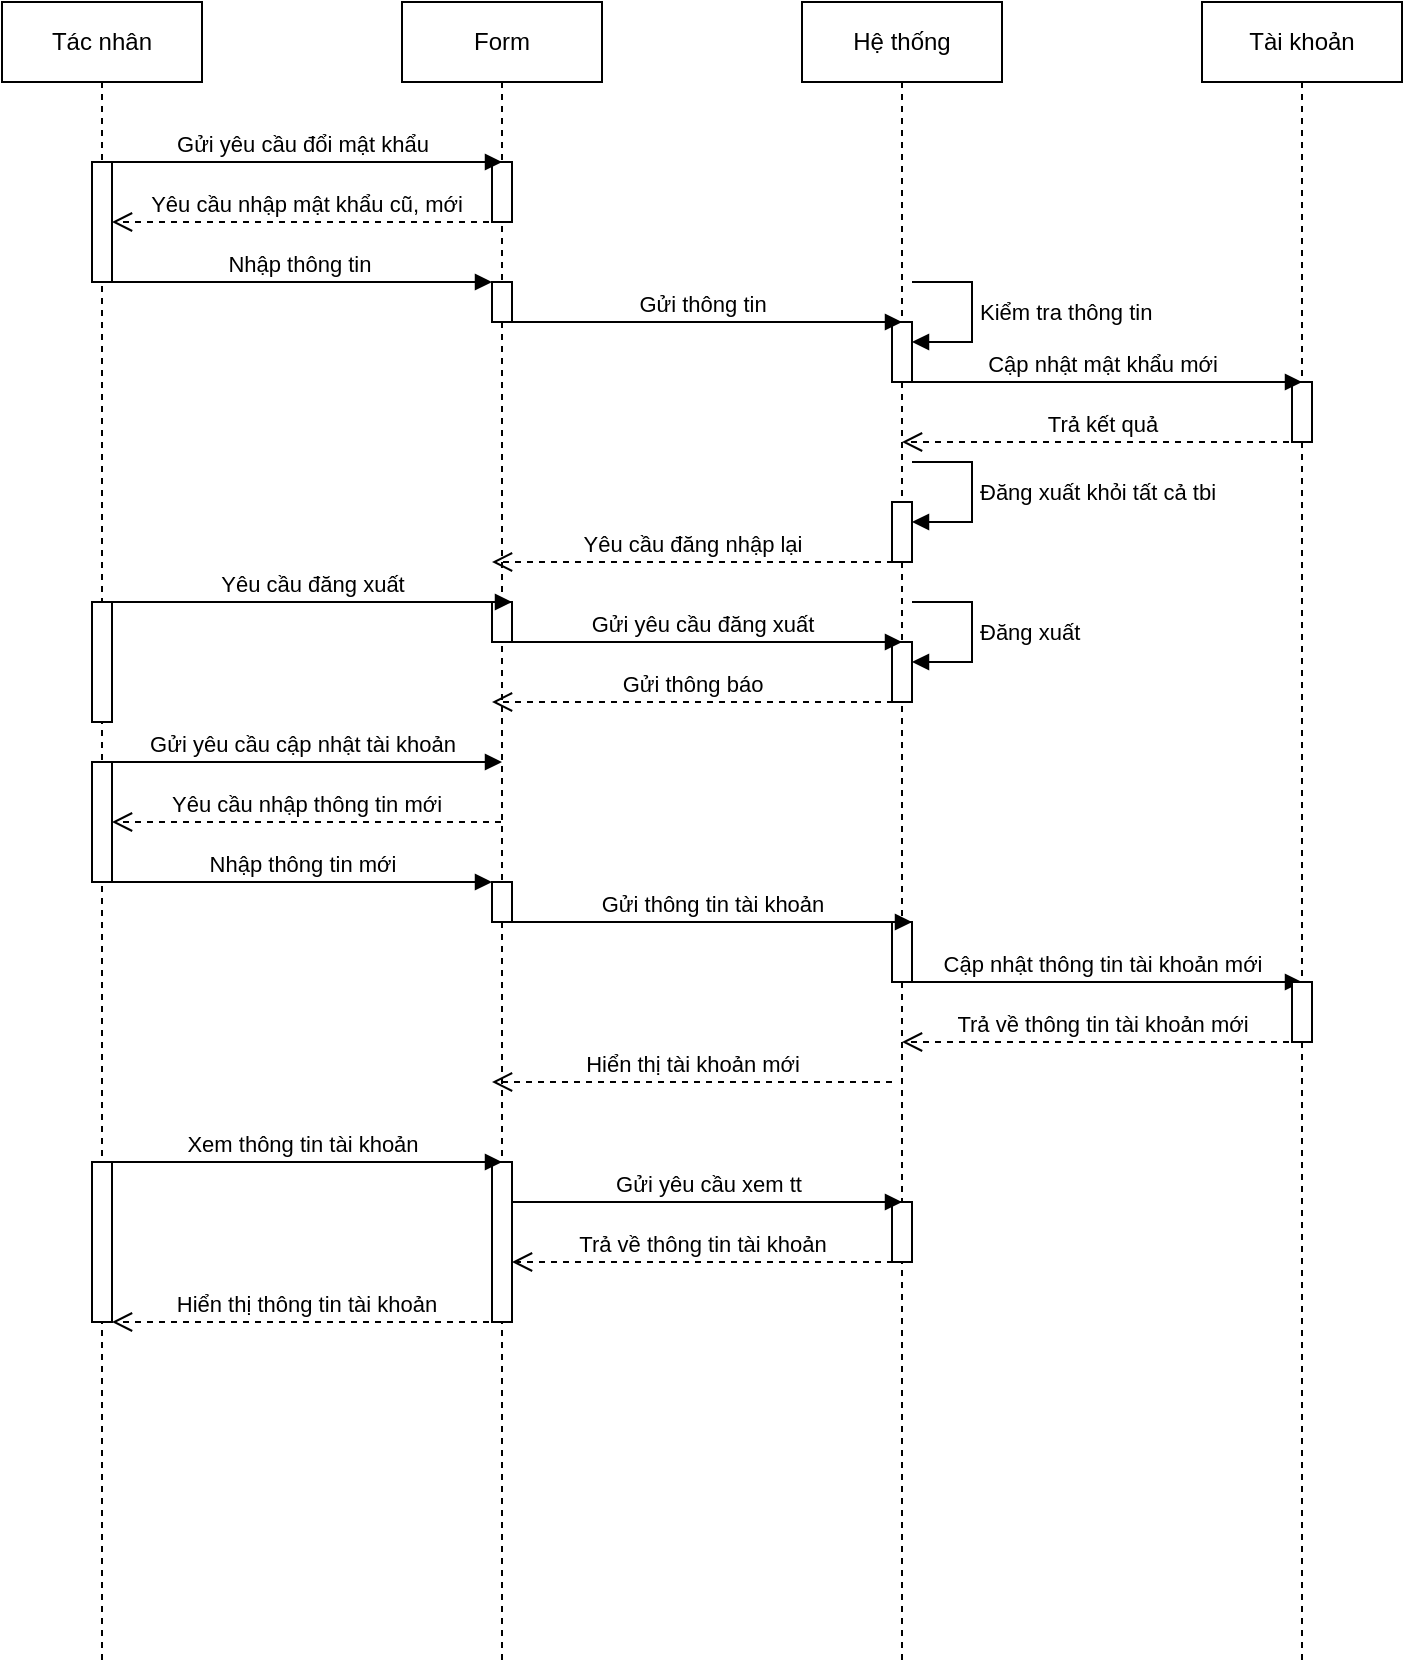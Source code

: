 <mxfile version="22.0.8" type="device">
  <diagram name="Page-1" id="h7CEF9SMJJgg9eoyBVM9">
    <mxGraphModel dx="872" dy="465" grid="1" gridSize="10" guides="1" tooltips="1" connect="1" arrows="1" fold="1" page="1" pageScale="1" pageWidth="850" pageHeight="1100" math="0" shadow="0">
      <root>
        <mxCell id="0" />
        <mxCell id="1" parent="0" />
        <mxCell id="7nB44WFUHeRo35Srxh8a-1" value="Tác nhân" style="shape=umlLifeline;perimeter=lifelinePerimeter;whiteSpace=wrap;html=1;container=1;dropTarget=0;collapsible=0;recursiveResize=0;outlineConnect=0;portConstraint=eastwest;newEdgeStyle={&quot;curved&quot;:0,&quot;rounded&quot;:0};" vertex="1" parent="1">
          <mxGeometry x="40" y="60" width="100" height="830" as="geometry" />
        </mxCell>
        <mxCell id="7nB44WFUHeRo35Srxh8a-2" value="" style="html=1;points=[[0,0,0,0,5],[0,1,0,0,-5],[1,0,0,0,5],[1,1,0,0,-5]];perimeter=orthogonalPerimeter;outlineConnect=0;targetShapes=umlLifeline;portConstraint=eastwest;newEdgeStyle={&quot;curved&quot;:0,&quot;rounded&quot;:0};" vertex="1" parent="7nB44WFUHeRo35Srxh8a-1">
          <mxGeometry x="45" y="80" width="10" height="60" as="geometry" />
        </mxCell>
        <mxCell id="7nB44WFUHeRo35Srxh8a-53" value="" style="html=1;points=[[0,0,0,0,5],[0,1,0,0,-5],[1,0,0,0,5],[1,1,0,0,-5]];perimeter=orthogonalPerimeter;outlineConnect=0;targetShapes=umlLifeline;portConstraint=eastwest;newEdgeStyle={&quot;curved&quot;:0,&quot;rounded&quot;:0};" vertex="1" parent="7nB44WFUHeRo35Srxh8a-1">
          <mxGeometry x="45" y="300" width="10" height="60" as="geometry" />
        </mxCell>
        <mxCell id="7nB44WFUHeRo35Srxh8a-4" value="Form" style="shape=umlLifeline;perimeter=lifelinePerimeter;whiteSpace=wrap;html=1;container=1;dropTarget=0;collapsible=0;recursiveResize=0;outlineConnect=0;portConstraint=eastwest;newEdgeStyle={&quot;curved&quot;:0,&quot;rounded&quot;:0};" vertex="1" parent="1">
          <mxGeometry x="240" y="60" width="100" height="830" as="geometry" />
        </mxCell>
        <mxCell id="7nB44WFUHeRo35Srxh8a-5" value="" style="html=1;points=[[0,0,0,0,5],[0,1,0,0,-5],[1,0,0,0,5],[1,1,0,0,-5]];perimeter=orthogonalPerimeter;outlineConnect=0;targetShapes=umlLifeline;portConstraint=eastwest;newEdgeStyle={&quot;curved&quot;:0,&quot;rounded&quot;:0};" vertex="1" parent="7nB44WFUHeRo35Srxh8a-4">
          <mxGeometry x="45" y="80" width="10" height="30" as="geometry" />
        </mxCell>
        <mxCell id="7nB44WFUHeRo35Srxh8a-6" value="" style="html=1;points=[[0,0,0,0,5],[0,1,0,0,-5],[1,0,0,0,5],[1,1,0,0,-5]];perimeter=orthogonalPerimeter;outlineConnect=0;targetShapes=umlLifeline;portConstraint=eastwest;newEdgeStyle={&quot;curved&quot;:0,&quot;rounded&quot;:0};" vertex="1" parent="7nB44WFUHeRo35Srxh8a-4">
          <mxGeometry x="45" y="140" width="10" height="20" as="geometry" />
        </mxCell>
        <mxCell id="7nB44WFUHeRo35Srxh8a-55" value="" style="html=1;points=[[0,0,0,0,5],[0,1,0,0,-5],[1,0,0,0,5],[1,1,0,0,-5]];perimeter=orthogonalPerimeter;outlineConnect=0;targetShapes=umlLifeline;portConstraint=eastwest;newEdgeStyle={&quot;curved&quot;:0,&quot;rounded&quot;:0};" vertex="1" parent="7nB44WFUHeRo35Srxh8a-4">
          <mxGeometry x="45" y="300" width="10" height="20" as="geometry" />
        </mxCell>
        <mxCell id="7nB44WFUHeRo35Srxh8a-44" value="" style="html=1;points=[[0,0,0,0,5],[0,1,0,0,-5],[1,0,0,0,5],[1,1,0,0,-5]];perimeter=orthogonalPerimeter;outlineConnect=0;targetShapes=umlLifeline;portConstraint=eastwest;newEdgeStyle={&quot;curved&quot;:0,&quot;rounded&quot;:0};" vertex="1" parent="7nB44WFUHeRo35Srxh8a-4">
          <mxGeometry x="45" y="580" width="10" height="80" as="geometry" />
        </mxCell>
        <mxCell id="7nB44WFUHeRo35Srxh8a-8" value="Hệ thống" style="shape=umlLifeline;perimeter=lifelinePerimeter;whiteSpace=wrap;html=1;container=1;dropTarget=0;collapsible=0;recursiveResize=0;outlineConnect=0;portConstraint=eastwest;newEdgeStyle={&quot;curved&quot;:0,&quot;rounded&quot;:0};" vertex="1" parent="1">
          <mxGeometry x="440" y="60" width="100" height="830" as="geometry" />
        </mxCell>
        <mxCell id="7nB44WFUHeRo35Srxh8a-9" value="" style="html=1;points=[[0,0,0,0,5],[0,1,0,0,-5],[1,0,0,0,5],[1,1,0,0,-5]];perimeter=orthogonalPerimeter;outlineConnect=0;targetShapes=umlLifeline;portConstraint=eastwest;newEdgeStyle={&quot;curved&quot;:0,&quot;rounded&quot;:0};" vertex="1" parent="7nB44WFUHeRo35Srxh8a-8">
          <mxGeometry x="45" y="160" width="10" height="30" as="geometry" />
        </mxCell>
        <mxCell id="7nB44WFUHeRo35Srxh8a-10" value="Kiểm tra thông tin" style="html=1;align=left;spacingLeft=2;endArrow=block;rounded=0;edgeStyle=orthogonalEdgeStyle;curved=0;rounded=0;" edge="1" parent="7nB44WFUHeRo35Srxh8a-8" target="7nB44WFUHeRo35Srxh8a-9">
          <mxGeometry relative="1" as="geometry">
            <mxPoint x="55" y="140" as="sourcePoint" />
            <Array as="points">
              <mxPoint x="85" y="170" />
            </Array>
          </mxGeometry>
        </mxCell>
        <mxCell id="7nB44WFUHeRo35Srxh8a-12" value="" style="html=1;points=[[0,0,0,0,5],[0,1,0,0,-5],[1,0,0,0,5],[1,1,0,0,-5]];perimeter=orthogonalPerimeter;outlineConnect=0;targetShapes=umlLifeline;portConstraint=eastwest;newEdgeStyle={&quot;curved&quot;:0,&quot;rounded&quot;:0};" vertex="1" parent="7nB44WFUHeRo35Srxh8a-8">
          <mxGeometry x="45" y="460" width="10" height="30" as="geometry" />
        </mxCell>
        <mxCell id="7nB44WFUHeRo35Srxh8a-14" value="Gửi yêu cầu cập nhật tài khoản" style="html=1;verticalAlign=bottom;endArrow=block;curved=0;rounded=0;" edge="1" parent="7nB44WFUHeRo35Srxh8a-8">
          <mxGeometry width="80" relative="1" as="geometry">
            <mxPoint x="-350" y="380" as="sourcePoint" />
            <mxPoint x="-150" y="380" as="targetPoint" />
          </mxGeometry>
        </mxCell>
        <mxCell id="7nB44WFUHeRo35Srxh8a-15" value="" style="html=1;points=[[0,0,0,0,5],[0,1,0,0,-5],[1,0,0,0,5],[1,1,0,0,-5]];perimeter=orthogonalPerimeter;outlineConnect=0;targetShapes=umlLifeline;portConstraint=eastwest;newEdgeStyle={&quot;curved&quot;:0,&quot;rounded&quot;:0};" vertex="1" parent="7nB44WFUHeRo35Srxh8a-8">
          <mxGeometry x="-355" y="380" width="10" height="60" as="geometry" />
        </mxCell>
        <mxCell id="7nB44WFUHeRo35Srxh8a-16" value="Yêu cầu nhập thông tin mới" style="html=1;verticalAlign=bottom;endArrow=open;dashed=1;endSize=8;curved=0;rounded=0;" edge="1" parent="7nB44WFUHeRo35Srxh8a-8">
          <mxGeometry relative="1" as="geometry">
            <mxPoint x="-150.5" y="410" as="sourcePoint" />
            <mxPoint x="-345" y="410" as="targetPoint" />
            <Array as="points">
              <mxPoint x="-250" y="410" />
            </Array>
          </mxGeometry>
        </mxCell>
        <mxCell id="7nB44WFUHeRo35Srxh8a-17" value="Nhập thông tin mới" style="html=1;verticalAlign=bottom;endArrow=block;curved=0;rounded=0;" edge="1" parent="7nB44WFUHeRo35Srxh8a-8" source="7nB44WFUHeRo35Srxh8a-15" target="7nB44WFUHeRo35Srxh8a-19">
          <mxGeometry width="80" relative="1" as="geometry">
            <mxPoint x="-320" y="460" as="sourcePoint" />
            <mxPoint x="-90" y="460" as="targetPoint" />
          </mxGeometry>
        </mxCell>
        <mxCell id="7nB44WFUHeRo35Srxh8a-18" value="Gửi thông tin tài khoản" style="html=1;verticalAlign=bottom;endArrow=block;curved=0;rounded=0;" edge="1" parent="7nB44WFUHeRo35Srxh8a-8">
          <mxGeometry width="80" relative="1" as="geometry">
            <mxPoint x="-145" y="460" as="sourcePoint" />
            <mxPoint x="55" y="460" as="targetPoint" />
          </mxGeometry>
        </mxCell>
        <mxCell id="7nB44WFUHeRo35Srxh8a-19" value="" style="html=1;points=[[0,0,0,0,5],[0,1,0,0,-5],[1,0,0,0,5],[1,1,0,0,-5]];perimeter=orthogonalPerimeter;outlineConnect=0;targetShapes=umlLifeline;portConstraint=eastwest;newEdgeStyle={&quot;curved&quot;:0,&quot;rounded&quot;:0};" vertex="1" parent="7nB44WFUHeRo35Srxh8a-8">
          <mxGeometry x="-155" y="440" width="10" height="20" as="geometry" />
        </mxCell>
        <mxCell id="7nB44WFUHeRo35Srxh8a-20" value="Cập nhật thông tin tài khoản mới" style="html=1;verticalAlign=bottom;endArrow=block;curved=0;rounded=0;" edge="1" parent="7nB44WFUHeRo35Srxh8a-8">
          <mxGeometry width="80" relative="1" as="geometry">
            <mxPoint x="50" y="490" as="sourcePoint" />
            <mxPoint x="250" y="490" as="targetPoint" />
          </mxGeometry>
        </mxCell>
        <mxCell id="7nB44WFUHeRo35Srxh8a-52" value="Đăng xuất khỏi tất cả tbi" style="html=1;align=left;spacingLeft=2;endArrow=block;rounded=0;edgeStyle=orthogonalEdgeStyle;curved=0;rounded=0;" edge="1" target="7nB44WFUHeRo35Srxh8a-51" parent="7nB44WFUHeRo35Srxh8a-8">
          <mxGeometry relative="1" as="geometry">
            <mxPoint x="55" y="230" as="sourcePoint" />
            <Array as="points">
              <mxPoint x="85" y="260" />
            </Array>
          </mxGeometry>
        </mxCell>
        <mxCell id="7nB44WFUHeRo35Srxh8a-51" value="" style="html=1;points=[[0,0,0,0,5],[0,1,0,0,-5],[1,0,0,0,5],[1,1,0,0,-5]];perimeter=orthogonalPerimeter;outlineConnect=0;targetShapes=umlLifeline;portConstraint=eastwest;newEdgeStyle={&quot;curved&quot;:0,&quot;rounded&quot;:0};" vertex="1" parent="7nB44WFUHeRo35Srxh8a-8">
          <mxGeometry x="45" y="250" width="10" height="30" as="geometry" />
        </mxCell>
        <mxCell id="7nB44WFUHeRo35Srxh8a-58" value="" style="html=1;points=[[0,0,0,0,5],[0,1,0,0,-5],[1,0,0,0,5],[1,1,0,0,-5]];perimeter=orthogonalPerimeter;outlineConnect=0;targetShapes=umlLifeline;portConstraint=eastwest;newEdgeStyle={&quot;curved&quot;:0,&quot;rounded&quot;:0};" vertex="1" parent="7nB44WFUHeRo35Srxh8a-8">
          <mxGeometry x="45" y="320" width="10" height="30" as="geometry" />
        </mxCell>
        <mxCell id="7nB44WFUHeRo35Srxh8a-59" value="Đăng xuất" style="html=1;align=left;spacingLeft=2;endArrow=block;rounded=0;edgeStyle=orthogonalEdgeStyle;curved=0;rounded=0;" edge="1" target="7nB44WFUHeRo35Srxh8a-58" parent="7nB44WFUHeRo35Srxh8a-8">
          <mxGeometry relative="1" as="geometry">
            <mxPoint x="55" y="300" as="sourcePoint" />
            <Array as="points">
              <mxPoint x="85" y="330" />
            </Array>
          </mxGeometry>
        </mxCell>
        <mxCell id="7nB44WFUHeRo35Srxh8a-63" value="" style="html=1;points=[[0,0,0,0,5],[0,1,0,0,-5],[1,0,0,0,5],[1,1,0,0,-5]];perimeter=orthogonalPerimeter;outlineConnect=0;targetShapes=umlLifeline;portConstraint=eastwest;newEdgeStyle={&quot;curved&quot;:0,&quot;rounded&quot;:0};" vertex="1" parent="7nB44WFUHeRo35Srxh8a-8">
          <mxGeometry x="45" y="600" width="10" height="30" as="geometry" />
        </mxCell>
        <mxCell id="7nB44WFUHeRo35Srxh8a-22" value="Yêu cầu nhập mật khẩu cũ, mới" style="html=1;verticalAlign=bottom;endArrow=open;dashed=1;endSize=8;curved=0;rounded=0;" edge="1" parent="1">
          <mxGeometry relative="1" as="geometry">
            <mxPoint x="289.5" y="170" as="sourcePoint" />
            <mxPoint x="95" y="170" as="targetPoint" />
            <Array as="points">
              <mxPoint x="190" y="170" />
            </Array>
          </mxGeometry>
        </mxCell>
        <mxCell id="7nB44WFUHeRo35Srxh8a-23" value="Nhập thông tin&amp;nbsp;" style="html=1;verticalAlign=bottom;endArrow=block;curved=0;rounded=0;" edge="1" parent="1" source="7nB44WFUHeRo35Srxh8a-2" target="7nB44WFUHeRo35Srxh8a-6">
          <mxGeometry width="80" relative="1" as="geometry">
            <mxPoint x="120" y="220" as="sourcePoint" />
            <mxPoint x="350" y="220" as="targetPoint" />
          </mxGeometry>
        </mxCell>
        <mxCell id="7nB44WFUHeRo35Srxh8a-24" value="Gửi yêu cầu đổi mật khẩu" style="html=1;verticalAlign=bottom;endArrow=block;curved=0;rounded=0;" edge="1" parent="1">
          <mxGeometry width="80" relative="1" as="geometry">
            <mxPoint x="90" y="140" as="sourcePoint" />
            <mxPoint x="290" y="140" as="targetPoint" />
          </mxGeometry>
        </mxCell>
        <mxCell id="7nB44WFUHeRo35Srxh8a-25" value="Gửi thông tin" style="html=1;verticalAlign=bottom;endArrow=block;curved=0;rounded=0;" edge="1" parent="1">
          <mxGeometry width="80" relative="1" as="geometry">
            <mxPoint x="290" y="220" as="sourcePoint" />
            <mxPoint x="490" y="220" as="targetPoint" />
          </mxGeometry>
        </mxCell>
        <mxCell id="7nB44WFUHeRo35Srxh8a-26" value="Trả kết quả" style="html=1;verticalAlign=bottom;endArrow=open;dashed=1;endSize=8;curved=0;rounded=0;" edge="1" parent="1">
          <mxGeometry relative="1" as="geometry">
            <mxPoint x="689.5" y="280" as="sourcePoint" />
            <mxPoint x="490" y="280" as="targetPoint" />
            <Array as="points">
              <mxPoint x="565" y="280" />
            </Array>
          </mxGeometry>
        </mxCell>
        <mxCell id="7nB44WFUHeRo35Srxh8a-27" value="Tài khoản" style="shape=umlLifeline;perimeter=lifelinePerimeter;whiteSpace=wrap;html=1;container=1;dropTarget=0;collapsible=0;recursiveResize=0;outlineConnect=0;portConstraint=eastwest;newEdgeStyle={&quot;curved&quot;:0,&quot;rounded&quot;:0};" vertex="1" parent="1">
          <mxGeometry x="640" y="60" width="100" height="830" as="geometry" />
        </mxCell>
        <mxCell id="7nB44WFUHeRo35Srxh8a-28" value="" style="html=1;points=[[0,0,0,0,5],[0,1,0,0,-5],[1,0,0,0,5],[1,1,0,0,-5]];perimeter=orthogonalPerimeter;outlineConnect=0;targetShapes=umlLifeline;portConstraint=eastwest;newEdgeStyle={&quot;curved&quot;:0,&quot;rounded&quot;:0};" vertex="1" parent="7nB44WFUHeRo35Srxh8a-27">
          <mxGeometry x="45" y="190" width="10" height="30" as="geometry" />
        </mxCell>
        <mxCell id="7nB44WFUHeRo35Srxh8a-30" value="" style="html=1;points=[[0,0,0,0,5],[0,1,0,0,-5],[1,0,0,0,5],[1,1,0,0,-5]];perimeter=orthogonalPerimeter;outlineConnect=0;targetShapes=umlLifeline;portConstraint=eastwest;newEdgeStyle={&quot;curved&quot;:0,&quot;rounded&quot;:0};" vertex="1" parent="7nB44WFUHeRo35Srxh8a-27">
          <mxGeometry x="45" y="490" width="10" height="30" as="geometry" />
        </mxCell>
        <mxCell id="7nB44WFUHeRo35Srxh8a-31" value="Yêu cầu đăng nhập lại" style="html=1;verticalAlign=bottom;endArrow=open;dashed=1;endSize=8;curved=0;rounded=0;" edge="1" parent="1">
          <mxGeometry relative="1" as="geometry">
            <mxPoint x="485.5" y="340" as="sourcePoint" />
            <mxPoint x="285" y="340" as="targetPoint" />
            <Array as="points">
              <mxPoint x="386" y="340" />
            </Array>
          </mxGeometry>
        </mxCell>
        <mxCell id="7nB44WFUHeRo35Srxh8a-32" value="Cập nhật mật khẩu mới" style="html=1;verticalAlign=bottom;endArrow=block;curved=0;rounded=0;" edge="1" parent="1">
          <mxGeometry width="80" relative="1" as="geometry">
            <mxPoint x="490" y="250" as="sourcePoint" />
            <mxPoint x="690" y="250" as="targetPoint" />
          </mxGeometry>
        </mxCell>
        <mxCell id="7nB44WFUHeRo35Srxh8a-39" value="Trả về thông tin tài khoản mới" style="html=1;verticalAlign=bottom;endArrow=open;dashed=1;endSize=8;curved=0;rounded=0;" edge="1" parent="1">
          <mxGeometry relative="1" as="geometry">
            <mxPoint x="689.5" y="580" as="sourcePoint" />
            <mxPoint x="490" y="580" as="targetPoint" />
            <Array as="points">
              <mxPoint x="565" y="580" />
            </Array>
          </mxGeometry>
        </mxCell>
        <mxCell id="7nB44WFUHeRo35Srxh8a-40" value="Xem thông tin tài khoản" style="html=1;verticalAlign=bottom;endArrow=block;curved=0;rounded=0;" edge="1" parent="1">
          <mxGeometry width="80" relative="1" as="geometry">
            <mxPoint x="90" y="640" as="sourcePoint" />
            <mxPoint x="290" y="640" as="targetPoint" />
          </mxGeometry>
        </mxCell>
        <mxCell id="7nB44WFUHeRo35Srxh8a-41" value="Hiển thị thông tin tài khoản" style="html=1;verticalAlign=bottom;endArrow=open;dashed=1;endSize=8;curved=0;rounded=0;" edge="1" parent="1">
          <mxGeometry relative="1" as="geometry">
            <mxPoint x="289.5" y="720" as="sourcePoint" />
            <mxPoint x="95" y="720" as="targetPoint" />
            <Array as="points" />
          </mxGeometry>
        </mxCell>
        <mxCell id="7nB44WFUHeRo35Srxh8a-43" value="" style="html=1;points=[[0,0,0,0,5],[0,1,0,0,-5],[1,0,0,0,5],[1,1,0,0,-5]];perimeter=orthogonalPerimeter;outlineConnect=0;targetShapes=umlLifeline;portConstraint=eastwest;newEdgeStyle={&quot;curved&quot;:0,&quot;rounded&quot;:0};" vertex="1" parent="1">
          <mxGeometry x="85" y="640" width="10" height="80" as="geometry" />
        </mxCell>
        <mxCell id="7nB44WFUHeRo35Srxh8a-54" value="Yêu cầu đăng xuất" style="html=1;verticalAlign=bottom;endArrow=block;curved=0;rounded=0;" edge="1" parent="1">
          <mxGeometry width="80" relative="1" as="geometry">
            <mxPoint x="95" y="360" as="sourcePoint" />
            <mxPoint x="295" y="360" as="targetPoint" />
          </mxGeometry>
        </mxCell>
        <mxCell id="7nB44WFUHeRo35Srxh8a-56" value="Gửi yêu cầu đăng xuất" style="html=1;verticalAlign=bottom;endArrow=block;curved=0;rounded=0;" edge="1" parent="1">
          <mxGeometry width="80" relative="1" as="geometry">
            <mxPoint x="290" y="380" as="sourcePoint" />
            <mxPoint x="490" y="380" as="targetPoint" />
          </mxGeometry>
        </mxCell>
        <mxCell id="7nB44WFUHeRo35Srxh8a-60" value="Gửi thông báo" style="html=1;verticalAlign=bottom;endArrow=open;dashed=1;endSize=8;curved=0;rounded=0;" edge="1" parent="1">
          <mxGeometry relative="1" as="geometry">
            <mxPoint x="485.5" y="410" as="sourcePoint" />
            <mxPoint x="285" y="410" as="targetPoint" />
            <Array as="points">
              <mxPoint x="386" y="410" />
            </Array>
          </mxGeometry>
        </mxCell>
        <mxCell id="7nB44WFUHeRo35Srxh8a-21" value="Hiển thị tài khoản mới" style="html=1;verticalAlign=bottom;endArrow=open;dashed=1;endSize=8;curved=0;rounded=0;" edge="1" parent="1">
          <mxGeometry relative="1" as="geometry">
            <mxPoint x="485" y="600" as="sourcePoint" />
            <mxPoint x="285" y="600" as="targetPoint" />
            <Array as="points" />
          </mxGeometry>
        </mxCell>
        <mxCell id="7nB44WFUHeRo35Srxh8a-61" value="Gửi yêu cầu xem tt" style="html=1;verticalAlign=bottom;endArrow=block;curved=0;rounded=0;" edge="1" parent="1" source="7nB44WFUHeRo35Srxh8a-44">
          <mxGeometry width="80" relative="1" as="geometry">
            <mxPoint x="300" y="660" as="sourcePoint" />
            <mxPoint x="490" y="660" as="targetPoint" />
          </mxGeometry>
        </mxCell>
        <mxCell id="7nB44WFUHeRo35Srxh8a-62" value="Trả về thông tin tài khoản" style="html=1;verticalAlign=bottom;endArrow=open;dashed=1;endSize=8;curved=0;rounded=0;" edge="1" parent="1" target="7nB44WFUHeRo35Srxh8a-44">
          <mxGeometry relative="1" as="geometry">
            <mxPoint x="485.5" y="690" as="sourcePoint" />
            <mxPoint x="300" y="690" as="targetPoint" />
            <Array as="points" />
          </mxGeometry>
        </mxCell>
      </root>
    </mxGraphModel>
  </diagram>
</mxfile>
